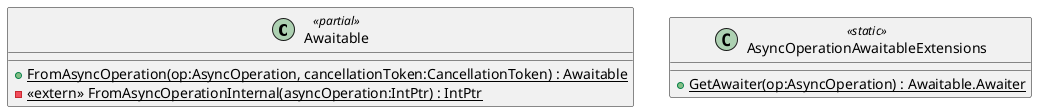 @startuml
class Awaitable <<partial>> {
    + {static} FromAsyncOperation(op:AsyncOperation, cancellationToken:CancellationToken) : Awaitable
    - {static} <<extern>> FromAsyncOperationInternal(asyncOperation:IntPtr) : IntPtr
}
class AsyncOperationAwaitableExtensions <<static>> {
    + {static} GetAwaiter(op:AsyncOperation) : Awaitable.Awaiter
}
@enduml
